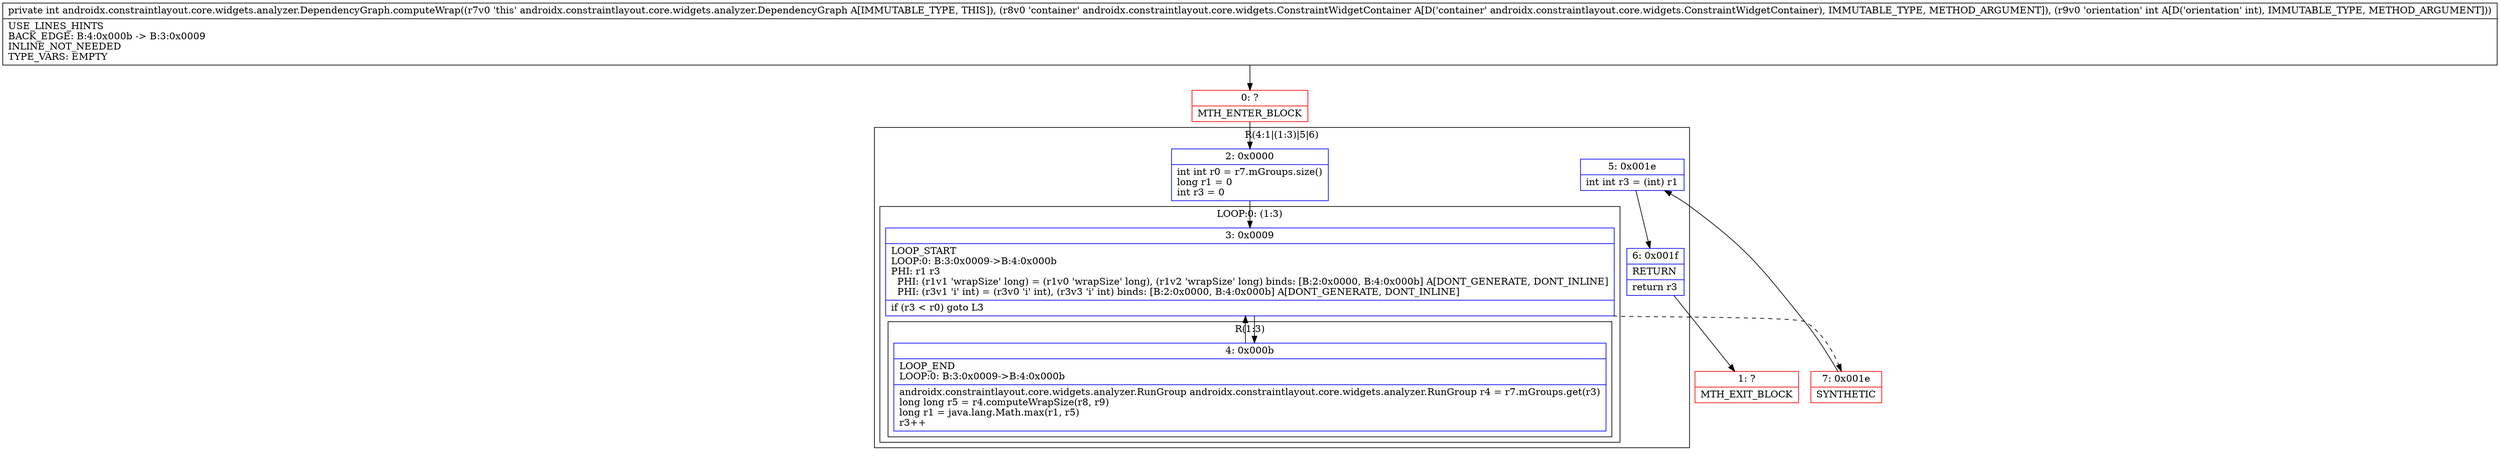 digraph "CFG forandroidx.constraintlayout.core.widgets.analyzer.DependencyGraph.computeWrap(Landroidx\/constraintlayout\/core\/widgets\/ConstraintWidgetContainer;I)I" {
subgraph cluster_Region_1498636408 {
label = "R(4:1|(1:3)|5|6)";
node [shape=record,color=blue];
Node_2 [shape=record,label="{2\:\ 0x0000|int int r0 = r7.mGroups.size()\llong r1 = 0\lint r3 = 0\l}"];
subgraph cluster_LoopRegion_2034396819 {
label = "LOOP:0: (1:3)";
node [shape=record,color=blue];
Node_3 [shape=record,label="{3\:\ 0x0009|LOOP_START\lLOOP:0: B:3:0x0009\-\>B:4:0x000b\lPHI: r1 r3 \l  PHI: (r1v1 'wrapSize' long) = (r1v0 'wrapSize' long), (r1v2 'wrapSize' long) binds: [B:2:0x0000, B:4:0x000b] A[DONT_GENERATE, DONT_INLINE]\l  PHI: (r3v1 'i' int) = (r3v0 'i' int), (r3v3 'i' int) binds: [B:2:0x0000, B:4:0x000b] A[DONT_GENERATE, DONT_INLINE]\l|if (r3 \< r0) goto L3\l}"];
subgraph cluster_Region_2129068903 {
label = "R(1:3)";
node [shape=record,color=blue];
Node_4 [shape=record,label="{4\:\ 0x000b|LOOP_END\lLOOP:0: B:3:0x0009\-\>B:4:0x000b\l|androidx.constraintlayout.core.widgets.analyzer.RunGroup androidx.constraintlayout.core.widgets.analyzer.RunGroup r4 = r7.mGroups.get(r3)\llong long r5 = r4.computeWrapSize(r8, r9)\llong r1 = java.lang.Math.max(r1, r5)\lr3++\l}"];
}
}
Node_5 [shape=record,label="{5\:\ 0x001e|int int r3 = (int) r1\l}"];
Node_6 [shape=record,label="{6\:\ 0x001f|RETURN\l|return r3\l}"];
}
Node_0 [shape=record,color=red,label="{0\:\ ?|MTH_ENTER_BLOCK\l}"];
Node_7 [shape=record,color=red,label="{7\:\ 0x001e|SYNTHETIC\l}"];
Node_1 [shape=record,color=red,label="{1\:\ ?|MTH_EXIT_BLOCK\l}"];
MethodNode[shape=record,label="{private int androidx.constraintlayout.core.widgets.analyzer.DependencyGraph.computeWrap((r7v0 'this' androidx.constraintlayout.core.widgets.analyzer.DependencyGraph A[IMMUTABLE_TYPE, THIS]), (r8v0 'container' androidx.constraintlayout.core.widgets.ConstraintWidgetContainer A[D('container' androidx.constraintlayout.core.widgets.ConstraintWidgetContainer), IMMUTABLE_TYPE, METHOD_ARGUMENT]), (r9v0 'orientation' int A[D('orientation' int), IMMUTABLE_TYPE, METHOD_ARGUMENT]))  | USE_LINES_HINTS\lBACK_EDGE: B:4:0x000b \-\> B:3:0x0009\lINLINE_NOT_NEEDED\lTYPE_VARS: EMPTY\l}"];
MethodNode -> Node_0;Node_2 -> Node_3;
Node_3 -> Node_4;
Node_3 -> Node_7[style=dashed];
Node_4 -> Node_3;
Node_5 -> Node_6;
Node_6 -> Node_1;
Node_0 -> Node_2;
Node_7 -> Node_5;
}

